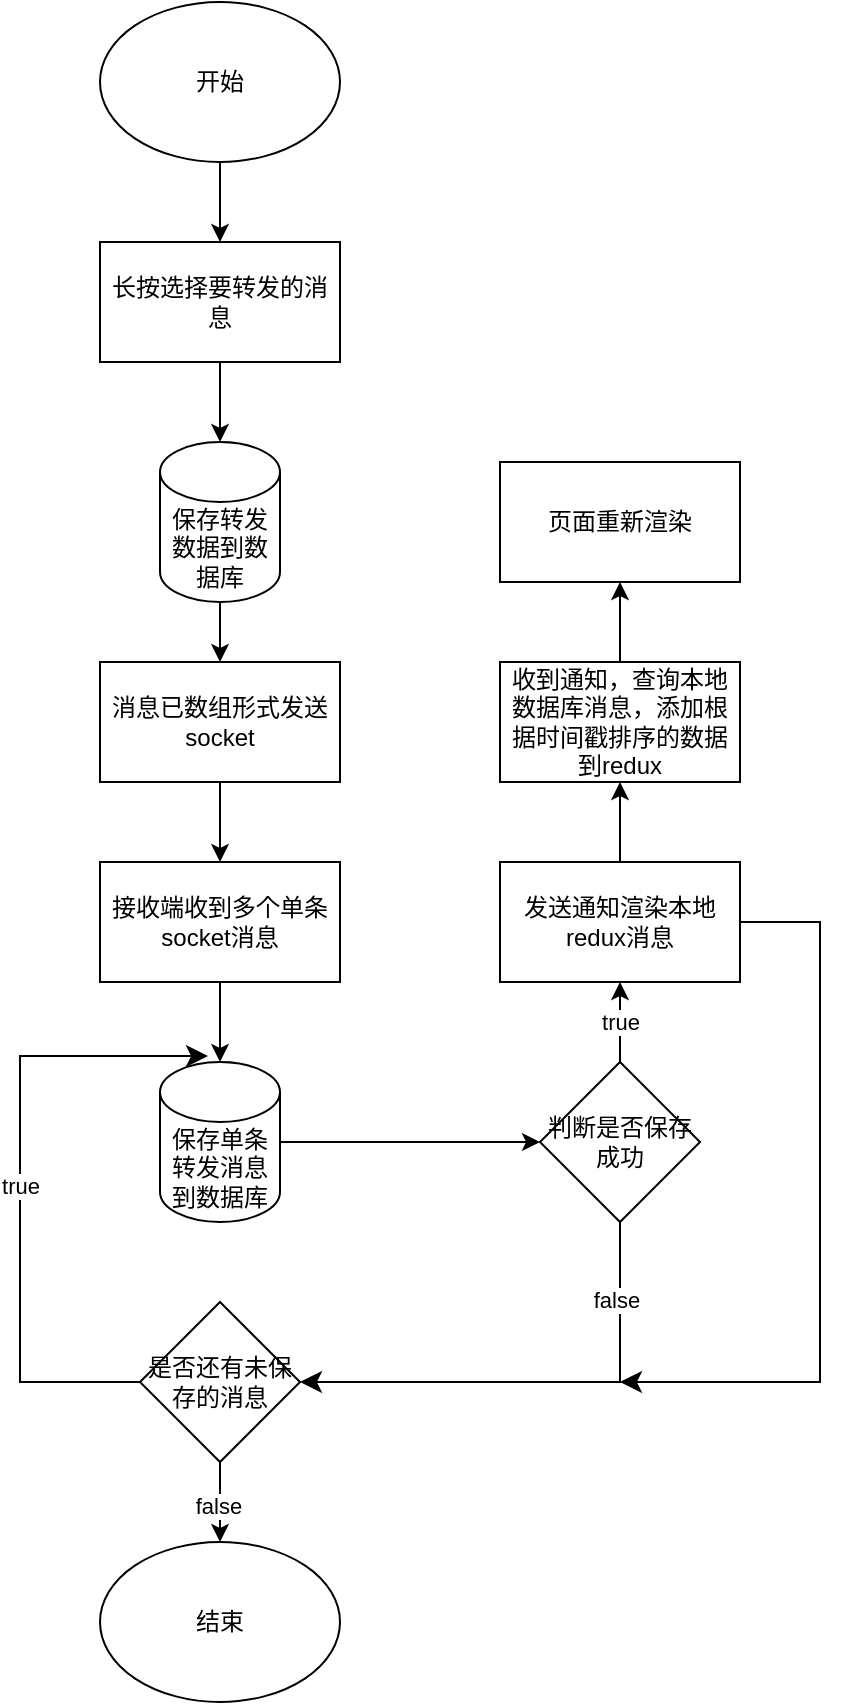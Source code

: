 <mxfile version="24.7.7">
  <diagram name="第 1 页" id="c4yLXtni61-MkvRaS4BO">
    <mxGraphModel dx="1434" dy="675" grid="1" gridSize="10" guides="1" tooltips="1" connect="1" arrows="1" fold="1" page="1" pageScale="1" pageWidth="827" pageHeight="1169" math="0" shadow="0">
      <root>
        <mxCell id="0" />
        <mxCell id="1" parent="0" />
        <mxCell id="KkR5ibo3o_02ODOIkOhk-320" value="" style="edgeStyle=orthogonalEdgeStyle;rounded=0;orthogonalLoop=1;jettySize=auto;html=1;" edge="1" parent="1" source="KkR5ibo3o_02ODOIkOhk-1" target="KkR5ibo3o_02ODOIkOhk-319">
          <mxGeometry relative="1" as="geometry" />
        </mxCell>
        <mxCell id="KkR5ibo3o_02ODOIkOhk-1" value="开始" style="ellipse;whiteSpace=wrap;html=1;" vertex="1" parent="1">
          <mxGeometry x="200" y="40" width="120" height="80" as="geometry" />
        </mxCell>
        <mxCell id="KkR5ibo3o_02ODOIkOhk-324" style="edgeStyle=orthogonalEdgeStyle;rounded=0;orthogonalLoop=1;jettySize=auto;html=1;exitX=0.5;exitY=1;exitDx=0;exitDy=0;" edge="1" parent="1" source="KkR5ibo3o_02ODOIkOhk-319" target="KkR5ibo3o_02ODOIkOhk-323">
          <mxGeometry relative="1" as="geometry" />
        </mxCell>
        <mxCell id="KkR5ibo3o_02ODOIkOhk-319" value="长按选择要转发的消息" style="whiteSpace=wrap;html=1;" vertex="1" parent="1">
          <mxGeometry x="200" y="160" width="120" height="60" as="geometry" />
        </mxCell>
        <mxCell id="KkR5ibo3o_02ODOIkOhk-328" value="" style="edgeStyle=orthogonalEdgeStyle;rounded=0;orthogonalLoop=1;jettySize=auto;html=1;" edge="1" parent="1" source="KkR5ibo3o_02ODOIkOhk-321" target="KkR5ibo3o_02ODOIkOhk-327">
          <mxGeometry relative="1" as="geometry" />
        </mxCell>
        <mxCell id="KkR5ibo3o_02ODOIkOhk-321" value="消息已数组形式发送socket" style="whiteSpace=wrap;html=1;" vertex="1" parent="1">
          <mxGeometry x="200" y="370" width="120" height="60" as="geometry" />
        </mxCell>
        <mxCell id="KkR5ibo3o_02ODOIkOhk-326" style="edgeStyle=orthogonalEdgeStyle;rounded=0;orthogonalLoop=1;jettySize=auto;html=1;exitX=0.5;exitY=1;exitDx=0;exitDy=0;exitPerimeter=0;entryX=0.5;entryY=0;entryDx=0;entryDy=0;" edge="1" parent="1" source="KkR5ibo3o_02ODOIkOhk-323" target="KkR5ibo3o_02ODOIkOhk-321">
          <mxGeometry relative="1" as="geometry" />
        </mxCell>
        <mxCell id="KkR5ibo3o_02ODOIkOhk-323" value="保存转发数据到数据库" style="shape=cylinder3;whiteSpace=wrap;html=1;boundedLbl=1;backgroundOutline=1;size=15;" vertex="1" parent="1">
          <mxGeometry x="230" y="260" width="60" height="80" as="geometry" />
        </mxCell>
        <mxCell id="KkR5ibo3o_02ODOIkOhk-330" value="" style="edgeStyle=orthogonalEdgeStyle;rounded=0;orthogonalLoop=1;jettySize=auto;html=1;" edge="1" parent="1" source="KkR5ibo3o_02ODOIkOhk-327" target="KkR5ibo3o_02ODOIkOhk-329">
          <mxGeometry relative="1" as="geometry" />
        </mxCell>
        <mxCell id="KkR5ibo3o_02ODOIkOhk-327" value="接收端收到多个单条socket消息" style="whiteSpace=wrap;html=1;" vertex="1" parent="1">
          <mxGeometry x="200" y="470" width="120" height="60" as="geometry" />
        </mxCell>
        <mxCell id="KkR5ibo3o_02ODOIkOhk-369" style="edgeStyle=orthogonalEdgeStyle;rounded=0;orthogonalLoop=1;jettySize=auto;html=1;" edge="1" parent="1" source="KkR5ibo3o_02ODOIkOhk-329">
          <mxGeometry relative="1" as="geometry">
            <mxPoint x="420" y="610" as="targetPoint" />
          </mxGeometry>
        </mxCell>
        <mxCell id="KkR5ibo3o_02ODOIkOhk-329" value="保存单条转发消息到数据库" style="shape=cylinder3;whiteSpace=wrap;html=1;boundedLbl=1;backgroundOutline=1;size=15;" vertex="1" parent="1">
          <mxGeometry x="230" y="570" width="60" height="80" as="geometry" />
        </mxCell>
        <mxCell id="KkR5ibo3o_02ODOIkOhk-336" value="true" style="edgeStyle=orthogonalEdgeStyle;rounded=0;orthogonalLoop=1;jettySize=auto;html=1;" edge="1" parent="1" source="KkR5ibo3o_02ODOIkOhk-333" target="KkR5ibo3o_02ODOIkOhk-335">
          <mxGeometry relative="1" as="geometry" />
        </mxCell>
        <mxCell id="KkR5ibo3o_02ODOIkOhk-333" value="判断是否保存成功" style="rhombus;whiteSpace=wrap;html=1;" vertex="1" parent="1">
          <mxGeometry x="420" y="570" width="80" height="80" as="geometry" />
        </mxCell>
        <mxCell id="KkR5ibo3o_02ODOIkOhk-374" value="" style="edgeStyle=orthogonalEdgeStyle;rounded=0;orthogonalLoop=1;jettySize=auto;html=1;" edge="1" parent="1" source="KkR5ibo3o_02ODOIkOhk-335" target="KkR5ibo3o_02ODOIkOhk-339">
          <mxGeometry relative="1" as="geometry" />
        </mxCell>
        <mxCell id="KkR5ibo3o_02ODOIkOhk-335" value="发送通知渲染本地redux消息" style="whiteSpace=wrap;html=1;" vertex="1" parent="1">
          <mxGeometry x="400" y="470" width="120" height="60" as="geometry" />
        </mxCell>
        <mxCell id="KkR5ibo3o_02ODOIkOhk-342" value="" style="edgeStyle=orthogonalEdgeStyle;rounded=0;orthogonalLoop=1;jettySize=auto;html=1;" edge="1" parent="1" source="KkR5ibo3o_02ODOIkOhk-339" target="KkR5ibo3o_02ODOIkOhk-341">
          <mxGeometry relative="1" as="geometry" />
        </mxCell>
        <mxCell id="KkR5ibo3o_02ODOIkOhk-339" value="收到通知，查询本地数据库消息，添加根据时间戳排序的数据到redux" style="whiteSpace=wrap;html=1;" vertex="1" parent="1">
          <mxGeometry x="400" y="370" width="120" height="60" as="geometry" />
        </mxCell>
        <mxCell id="KkR5ibo3o_02ODOIkOhk-341" value="页面重新渲染" style="whiteSpace=wrap;html=1;" vertex="1" parent="1">
          <mxGeometry x="400" y="270" width="120" height="60" as="geometry" />
        </mxCell>
        <mxCell id="KkR5ibo3o_02ODOIkOhk-343" value="结束" style="ellipse;whiteSpace=wrap;html=1;" vertex="1" parent="1">
          <mxGeometry x="200" y="810" width="120" height="80" as="geometry" />
        </mxCell>
        <mxCell id="KkR5ibo3o_02ODOIkOhk-367" style="edgeStyle=orthogonalEdgeStyle;rounded=0;orthogonalLoop=1;jettySize=auto;html=1;exitX=0.5;exitY=1;exitDx=0;exitDy=0;entryX=0.5;entryY=0;entryDx=0;entryDy=0;" edge="1" parent="1" source="KkR5ibo3o_02ODOIkOhk-359" target="KkR5ibo3o_02ODOIkOhk-343">
          <mxGeometry relative="1" as="geometry" />
        </mxCell>
        <mxCell id="KkR5ibo3o_02ODOIkOhk-368" value="false" style="edgeLabel;html=1;align=center;verticalAlign=middle;resizable=0;points=[];" vertex="1" connectable="0" parent="KkR5ibo3o_02ODOIkOhk-367">
          <mxGeometry x="0.1" y="-1" relative="1" as="geometry">
            <mxPoint as="offset" />
          </mxGeometry>
        </mxCell>
        <mxCell id="KkR5ibo3o_02ODOIkOhk-359" value="是否还有未保存的消息" style="rhombus;whiteSpace=wrap;html=1;" vertex="1" parent="1">
          <mxGeometry x="220" y="690" width="80" height="80" as="geometry" />
        </mxCell>
        <mxCell id="KkR5ibo3o_02ODOIkOhk-366" value="true" style="edgeStyle=elbowEdgeStyle;elbow=vertical;endArrow=classic;html=1;curved=0;rounded=0;endSize=8;startSize=8;exitX=0;exitY=0.5;exitDx=0;exitDy=0;entryX=0.4;entryY=-0.037;entryDx=0;entryDy=0;entryPerimeter=0;" edge="1" parent="1" source="KkR5ibo3o_02ODOIkOhk-359" target="KkR5ibo3o_02ODOIkOhk-329">
          <mxGeometry width="50" height="50" relative="1" as="geometry">
            <mxPoint x="140" y="870" as="sourcePoint" />
            <mxPoint x="190" y="820" as="targetPoint" />
            <Array as="points">
              <mxPoint x="160" y="840" />
            </Array>
          </mxGeometry>
        </mxCell>
        <mxCell id="KkR5ibo3o_02ODOIkOhk-372" value="" style="edgeStyle=elbowEdgeStyle;elbow=horizontal;endArrow=classic;html=1;curved=0;rounded=0;endSize=8;startSize=8;entryX=1;entryY=0.5;entryDx=0;entryDy=0;exitX=0.5;exitY=1;exitDx=0;exitDy=0;" edge="1" parent="1" source="KkR5ibo3o_02ODOIkOhk-333" target="KkR5ibo3o_02ODOIkOhk-359">
          <mxGeometry width="50" height="50" relative="1" as="geometry">
            <mxPoint x="400" y="740" as="sourcePoint" />
            <mxPoint x="450" y="690" as="targetPoint" />
            <Array as="points">
              <mxPoint x="460" y="730" />
            </Array>
          </mxGeometry>
        </mxCell>
        <mxCell id="KkR5ibo3o_02ODOIkOhk-378" value="false" style="edgeLabel;html=1;align=center;verticalAlign=middle;resizable=0;points=[];" vertex="1" connectable="0" parent="KkR5ibo3o_02ODOIkOhk-372">
          <mxGeometry x="-0.675" y="-2" relative="1" as="geometry">
            <mxPoint as="offset" />
          </mxGeometry>
        </mxCell>
        <mxCell id="KkR5ibo3o_02ODOIkOhk-377" value="" style="edgeStyle=elbowEdgeStyle;elbow=horizontal;endArrow=classic;html=1;curved=0;rounded=0;endSize=8;startSize=8;" edge="1" parent="1">
          <mxGeometry width="50" height="50" relative="1" as="geometry">
            <mxPoint x="520" y="500" as="sourcePoint" />
            <mxPoint x="460" y="730" as="targetPoint" />
            <Array as="points">
              <mxPoint x="560" y="630" />
            </Array>
          </mxGeometry>
        </mxCell>
      </root>
    </mxGraphModel>
  </diagram>
</mxfile>
